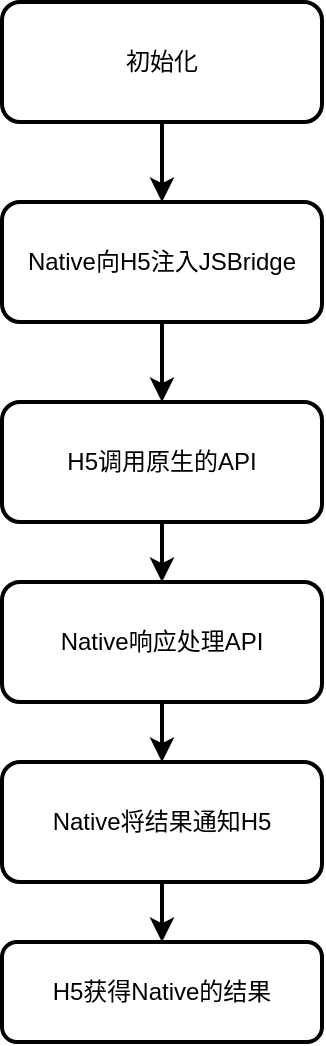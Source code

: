 <mxfile>
    <diagram id="WwPGOR4lKwrrsaoogvkR" name="第 1 页">
        <mxGraphModel dx="632" dy="590" grid="1" gridSize="10" guides="1" tooltips="1" connect="1" arrows="1" fold="1" page="1" pageScale="1" pageWidth="827" pageHeight="1169" background="#ffffff" math="0" shadow="0">
            <root>
                <mxCell id="0"/>
                <mxCell id="1" parent="0"/>
                <mxCell id="9" value="" style="edgeStyle=none;html=1;fontColor=#000000;strokeColor=#000000;strokeWidth=2;" edge="1" parent="1" source="2" target="3">
                    <mxGeometry relative="1" as="geometry"/>
                </mxCell>
                <mxCell id="2" value="初始化" style="rounded=1;whiteSpace=wrap;html=1;fillColor=none;fontColor=#000000;strokeColor=#000000;strokeWidth=2;" vertex="1" parent="1">
                    <mxGeometry x="200" y="40" width="160" height="60" as="geometry"/>
                </mxCell>
                <mxCell id="10" value="" style="edgeStyle=none;html=1;fontColor=#000000;strokeColor=#000000;strokeWidth=2;" edge="1" parent="1" source="3" target="5">
                    <mxGeometry relative="1" as="geometry"/>
                </mxCell>
                <mxCell id="3" value="Native向H5注入JSBridge" style="rounded=1;whiteSpace=wrap;html=1;fillColor=none;fontColor=#000000;strokeColor=#000000;strokeWidth=2;" vertex="1" parent="1">
                    <mxGeometry x="200" y="140" width="160" height="60" as="geometry"/>
                </mxCell>
                <mxCell id="11" value="" style="edgeStyle=none;html=1;fontColor=#000000;strokeColor=#000000;strokeWidth=2;" edge="1" parent="1" source="5" target="6">
                    <mxGeometry relative="1" as="geometry"/>
                </mxCell>
                <mxCell id="5" value="H5调用原生的API" style="rounded=1;whiteSpace=wrap;html=1;fillColor=none;fontColor=#000000;strokeColor=#000000;strokeWidth=2;" vertex="1" parent="1">
                    <mxGeometry x="200" y="240" width="160" height="60" as="geometry"/>
                </mxCell>
                <mxCell id="12" value="" style="edgeStyle=none;html=1;strokeColor=#000000;fontColor=#000000;strokeWidth=2;" edge="1" parent="1" source="6" target="7">
                    <mxGeometry relative="1" as="geometry"/>
                </mxCell>
                <mxCell id="6" value="Native响应处理API" style="rounded=1;whiteSpace=wrap;html=1;fillColor=none;fontColor=#000000;strokeColor=#000000;strokeWidth=2;" vertex="1" parent="1">
                    <mxGeometry x="200" y="330" width="160" height="60" as="geometry"/>
                </mxCell>
                <mxCell id="13" value="" style="edgeStyle=none;html=1;strokeColor=#000000;fontColor=#000000;strokeWidth=2;" edge="1" parent="1" source="7" target="8">
                    <mxGeometry relative="1" as="geometry"/>
                </mxCell>
                <mxCell id="7" value="Native将结果通知H5" style="rounded=1;whiteSpace=wrap;html=1;fillColor=none;fontColor=#000000;strokeColor=#000000;strokeWidth=2;" vertex="1" parent="1">
                    <mxGeometry x="200" y="420" width="160" height="60" as="geometry"/>
                </mxCell>
                <mxCell id="8" value="H5获得Native的结果" style="rounded=1;whiteSpace=wrap;html=1;fillColor=none;fontColor=#000000;strokeColor=#000000;strokeWidth=2;" vertex="1" parent="1">
                    <mxGeometry x="200" y="510" width="160" height="50" as="geometry"/>
                </mxCell>
            </root>
        </mxGraphModel>
    </diagram>
</mxfile>